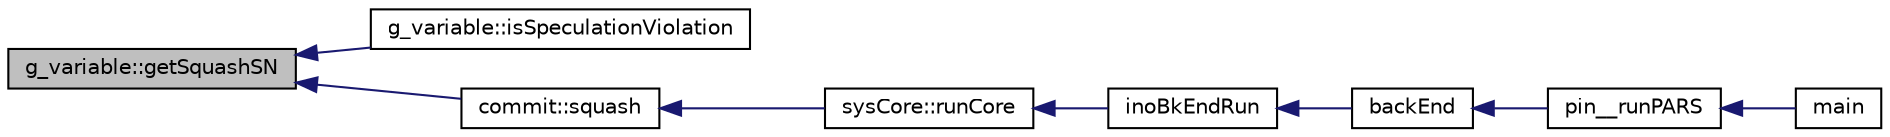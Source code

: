 digraph G
{
  edge [fontname="Helvetica",fontsize="10",labelfontname="Helvetica",labelfontsize="10"];
  node [fontname="Helvetica",fontsize="10",shape=record];
  rankdir=LR;
  Node1 [label="g_variable::getSquashSN",height=0.2,width=0.4,color="black", fillcolor="grey75", style="filled" fontcolor="black"];
  Node1 -> Node2 [dir=back,color="midnightblue",fontsize="10",style="solid",fontname="Helvetica"];
  Node2 [label="g_variable::isSpeculationViolation",height=0.2,width=0.4,color="black", fillcolor="white", style="filled",URL="$structg__variable.html#a2faa8d56e7a81cb41aad7f3df5262344"];
  Node1 -> Node3 [dir=back,color="midnightblue",fontsize="10",style="solid",fontname="Helvetica"];
  Node3 [label="commit::squash",height=0.2,width=0.4,color="black", fillcolor="white", style="filled",URL="$classcommit.html#a5b183f343dbf7da45d795df16ef4b7bb"];
  Node3 -> Node4 [dir=back,color="midnightblue",fontsize="10",style="solid",fontname="Helvetica"];
  Node4 [label="sysCore::runCore",height=0.2,width=0.4,color="black", fillcolor="white", style="filled",URL="$classsysCore.html#aaafa43a2951680e1fdc83769650d7bba"];
  Node4 -> Node5 [dir=back,color="midnightblue",fontsize="10",style="solid",fontname="Helvetica"];
  Node5 [label="inoBkEndRun",height=0.2,width=0.4,color="black", fillcolor="white", style="filled",URL="$inoBkEnd_8h.html#aee9170028b273f191a7fc575a9a90102"];
  Node5 -> Node6 [dir=back,color="midnightblue",fontsize="10",style="solid",fontname="Helvetica"];
  Node6 [label="backEnd",height=0.2,width=0.4,color="black", fillcolor="white", style="filled",URL="$pars_8cpp.html#af45c42930cc9f7fbe74c2469301fa5f6"];
  Node6 -> Node7 [dir=back,color="midnightblue",fontsize="10",style="solid",fontname="Helvetica"];
  Node7 [label="pin__runPARS",height=0.2,width=0.4,color="black", fillcolor="white", style="filled",URL="$pars_8h.html#ace0fa7dabd943b7f226518d8f2eceef8"];
  Node7 -> Node8 [dir=back,color="midnightblue",fontsize="10",style="solid",fontname="Helvetica"];
  Node8 [label="main",height=0.2,width=0.4,color="black", fillcolor="white", style="filled",URL="$main__pars_8cpp.html#a0ddf1224851353fc92bfbff6f499fa97"];
}
